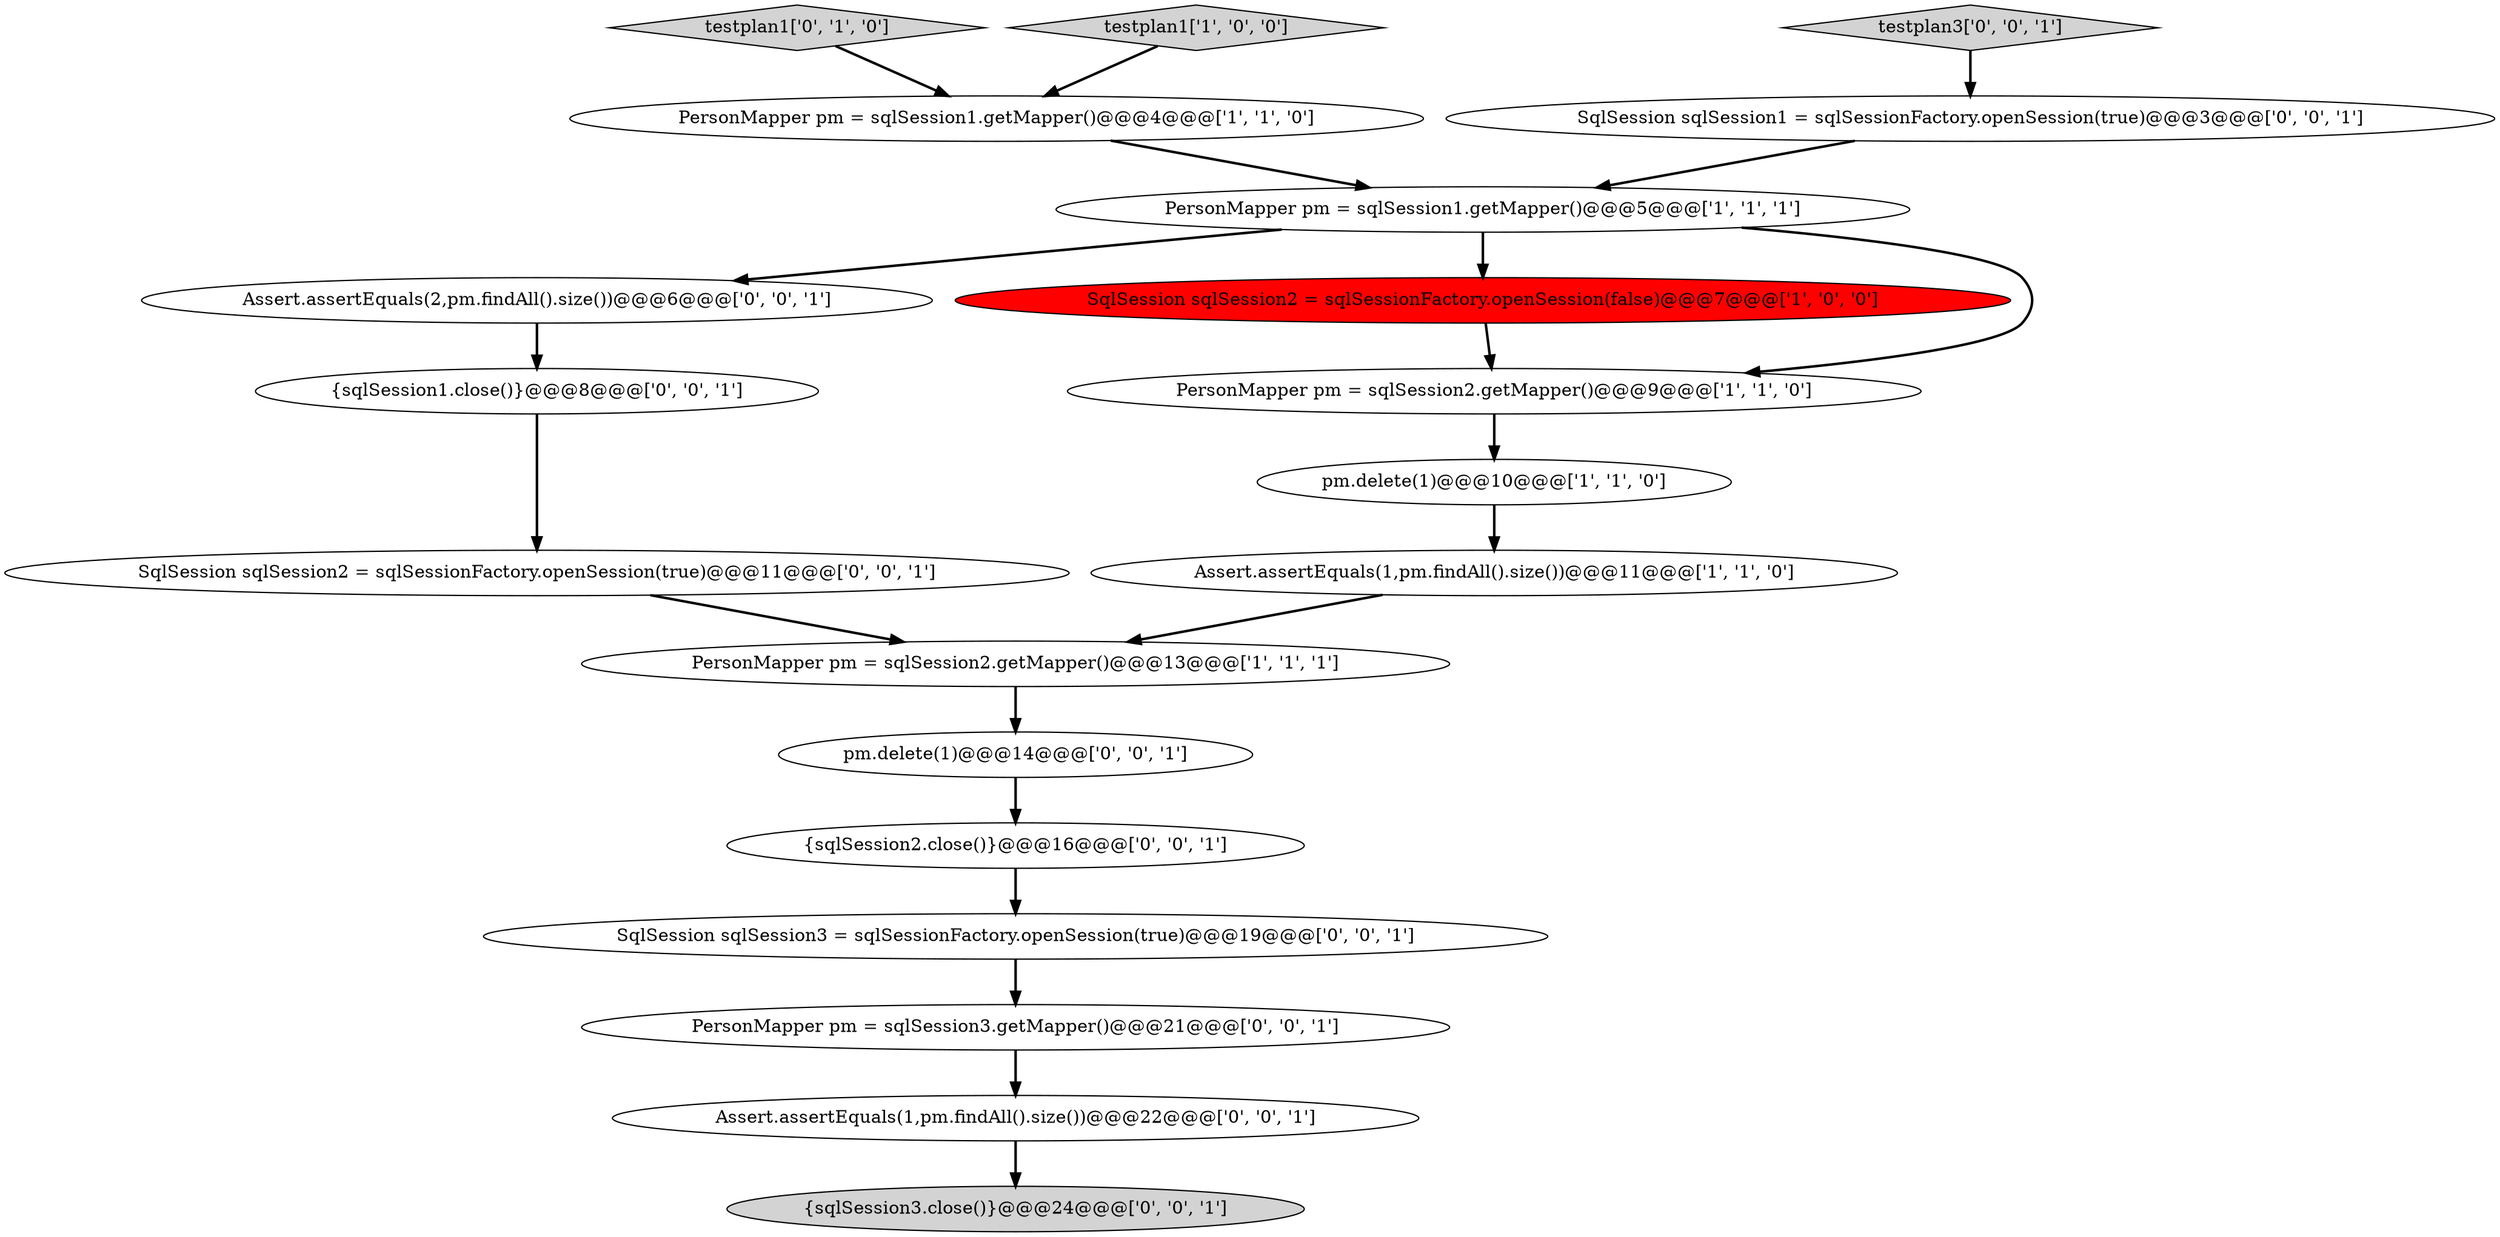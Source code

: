 digraph {
9 [style = filled, label = "Assert.assertEquals(2,pm.findAll().size())@@@6@@@['0', '0', '1']", fillcolor = white, shape = ellipse image = "AAA0AAABBB3BBB"];
18 [style = filled, label = "pm.delete(1)@@@14@@@['0', '0', '1']", fillcolor = white, shape = ellipse image = "AAA0AAABBB3BBB"];
7 [style = filled, label = "SqlSession sqlSession2 = sqlSessionFactory.openSession(false)@@@7@@@['1', '0', '0']", fillcolor = red, shape = ellipse image = "AAA1AAABBB1BBB"];
6 [style = filled, label = "PersonMapper pm = sqlSession1.getMapper()@@@5@@@['1', '1', '1']", fillcolor = white, shape = ellipse image = "AAA0AAABBB1BBB"];
15 [style = filled, label = "{sqlSession1.close()}@@@8@@@['0', '0', '1']", fillcolor = white, shape = ellipse image = "AAA0AAABBB3BBB"];
5 [style = filled, label = "PersonMapper pm = sqlSession2.getMapper()@@@13@@@['1', '1', '1']", fillcolor = white, shape = ellipse image = "AAA0AAABBB1BBB"];
4 [style = filled, label = "PersonMapper pm = sqlSession1.getMapper()@@@4@@@['1', '1', '0']", fillcolor = white, shape = ellipse image = "AAA0AAABBB1BBB"];
1 [style = filled, label = "Assert.assertEquals(1,pm.findAll().size())@@@11@@@['1', '1', '0']", fillcolor = white, shape = ellipse image = "AAA0AAABBB1BBB"];
0 [style = filled, label = "PersonMapper pm = sqlSession2.getMapper()@@@9@@@['1', '1', '0']", fillcolor = white, shape = ellipse image = "AAA0AAABBB1BBB"];
12 [style = filled, label = "SqlSession sqlSession2 = sqlSessionFactory.openSession(true)@@@11@@@['0', '0', '1']", fillcolor = white, shape = ellipse image = "AAA0AAABBB3BBB"];
8 [style = filled, label = "testplan1['0', '1', '0']", fillcolor = lightgray, shape = diamond image = "AAA0AAABBB2BBB"];
13 [style = filled, label = "SqlSession sqlSession3 = sqlSessionFactory.openSession(true)@@@19@@@['0', '0', '1']", fillcolor = white, shape = ellipse image = "AAA0AAABBB3BBB"];
16 [style = filled, label = "Assert.assertEquals(1,pm.findAll().size())@@@22@@@['0', '0', '1']", fillcolor = white, shape = ellipse image = "AAA0AAABBB3BBB"];
14 [style = filled, label = "SqlSession sqlSession1 = sqlSessionFactory.openSession(true)@@@3@@@['0', '0', '1']", fillcolor = white, shape = ellipse image = "AAA0AAABBB3BBB"];
10 [style = filled, label = "{sqlSession3.close()}@@@24@@@['0', '0', '1']", fillcolor = lightgray, shape = ellipse image = "AAA0AAABBB3BBB"];
19 [style = filled, label = "{sqlSession2.close()}@@@16@@@['0', '0', '1']", fillcolor = white, shape = ellipse image = "AAA0AAABBB3BBB"];
2 [style = filled, label = "pm.delete(1)@@@10@@@['1', '1', '0']", fillcolor = white, shape = ellipse image = "AAA0AAABBB1BBB"];
3 [style = filled, label = "testplan1['1', '0', '0']", fillcolor = lightgray, shape = diamond image = "AAA0AAABBB1BBB"];
11 [style = filled, label = "PersonMapper pm = sqlSession3.getMapper()@@@21@@@['0', '0', '1']", fillcolor = white, shape = ellipse image = "AAA0AAABBB3BBB"];
17 [style = filled, label = "testplan3['0', '0', '1']", fillcolor = lightgray, shape = diamond image = "AAA0AAABBB3BBB"];
1->5 [style = bold, label=""];
11->16 [style = bold, label=""];
12->5 [style = bold, label=""];
4->6 [style = bold, label=""];
16->10 [style = bold, label=""];
2->1 [style = bold, label=""];
0->2 [style = bold, label=""];
18->19 [style = bold, label=""];
7->0 [style = bold, label=""];
6->0 [style = bold, label=""];
5->18 [style = bold, label=""];
3->4 [style = bold, label=""];
13->11 [style = bold, label=""];
19->13 [style = bold, label=""];
17->14 [style = bold, label=""];
9->15 [style = bold, label=""];
15->12 [style = bold, label=""];
8->4 [style = bold, label=""];
6->9 [style = bold, label=""];
6->7 [style = bold, label=""];
14->6 [style = bold, label=""];
}
